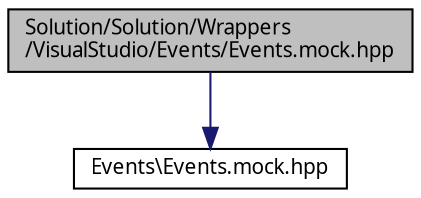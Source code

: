 digraph "Solution/Solution/Wrappers/VisualStudio/Events/Events.mock.hpp"
{
 // INTERACTIVE_SVG=YES
  edge [fontname="Verdana",fontsize="10",labelfontname="Verdana",labelfontsize="10"];
  node [fontname="Verdana",fontsize="10",shape=record];
  Node1 [label="Solution/Solution/Wrappers\l/VisualStudio/Events/Events.mock.hpp",height=0.2,width=0.4,color="black", fillcolor="grey75", style="filled", fontcolor="black"];
  Node1 -> Node2 [color="midnightblue",fontsize="10",style="solid",fontname="Verdana"];
  Node2 [label="Events\\Events.mock.hpp",height=0.2,width=0.4,color="black", fillcolor="white", style="filled",URL="$_events_2_events_8mock_8hpp_source.html"];
}
